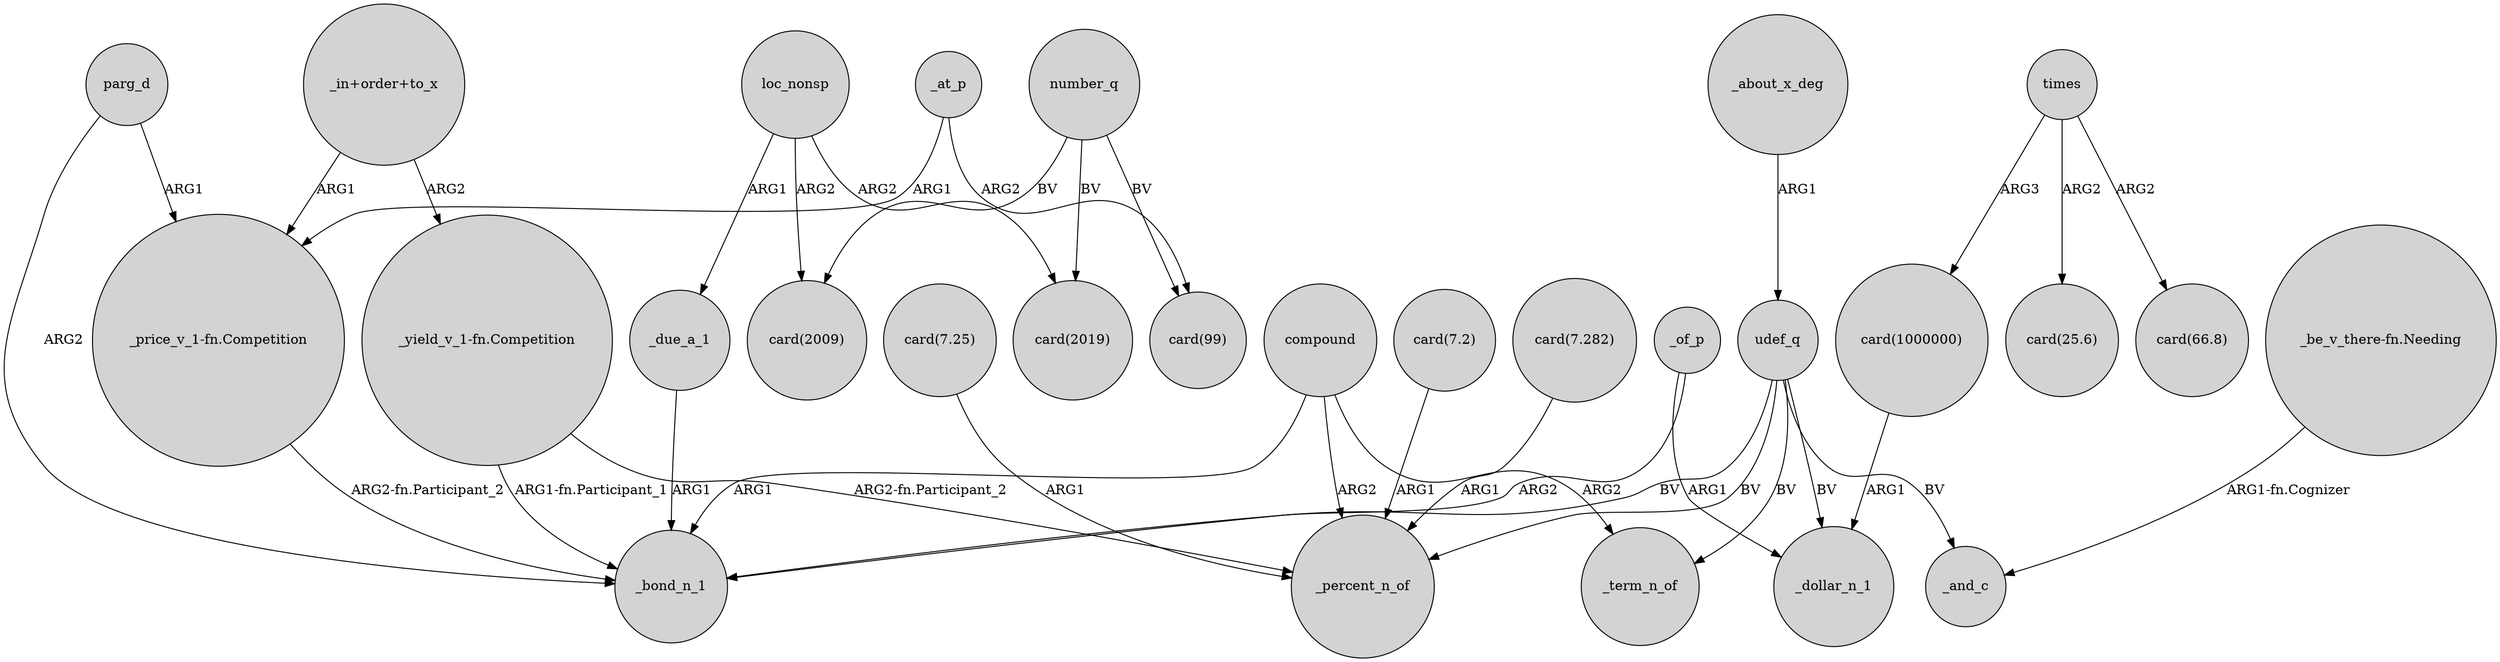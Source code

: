 digraph {
	node [shape=circle style=filled]
	_of_p -> _dollar_n_1 [label=ARG1]
	udef_q -> _term_n_of [label=BV]
	parg_d -> _bond_n_1 [label=ARG2]
	udef_q -> _bond_n_1 [label=BV]
	_at_p -> "card(99)" [label=ARG2]
	compound -> _term_n_of [label=ARG2]
	loc_nonsp -> "card(2019)" [label=ARG2]
	times -> "card(25.6)" [label=ARG2]
	_at_p -> "_price_v_1-fn.Competition" [label=ARG1]
	compound -> _bond_n_1 [label=ARG1]
	times -> "card(1000000)" [label=ARG3]
	"_price_v_1-fn.Competition" -> _bond_n_1 [label="ARG2-fn.Participant_2"]
	_of_p -> _bond_n_1 [label=ARG2]
	"card(7.2)" -> _percent_n_of [label=ARG1]
	udef_q -> _and_c [label=BV]
	_about_x_deg -> udef_q [label=ARG1]
	number_q -> "card(2019)" [label=BV]
	"_in+order+to_x" -> "_price_v_1-fn.Competition" [label=ARG1]
	_due_a_1 -> _bond_n_1 [label=ARG1]
	"card(7.25)" -> _percent_n_of [label=ARG1]
	"_in+order+to_x" -> "_yield_v_1-fn.Competition" [label=ARG2]
	"_yield_v_1-fn.Competition" -> _bond_n_1 [label="ARG1-fn.Participant_1"]
	udef_q -> _percent_n_of [label=BV]
	number_q -> "card(99)" [label=BV]
	"card(7.282)" -> _percent_n_of [label=ARG1]
	compound -> _percent_n_of [label=ARG2]
	"_yield_v_1-fn.Competition" -> _percent_n_of [label="ARG2-fn.Participant_2"]
	udef_q -> _dollar_n_1 [label=BV]
	"card(1000000)" -> _dollar_n_1 [label=ARG1]
	number_q -> "card(2009)" [label=BV]
	loc_nonsp -> _due_a_1 [label=ARG1]
	times -> "card(66.8)" [label=ARG2]
	parg_d -> "_price_v_1-fn.Competition" [label=ARG1]
	"_be_v_there-fn.Needing" -> _and_c [label="ARG1-fn.Cognizer"]
	loc_nonsp -> "card(2009)" [label=ARG2]
}
